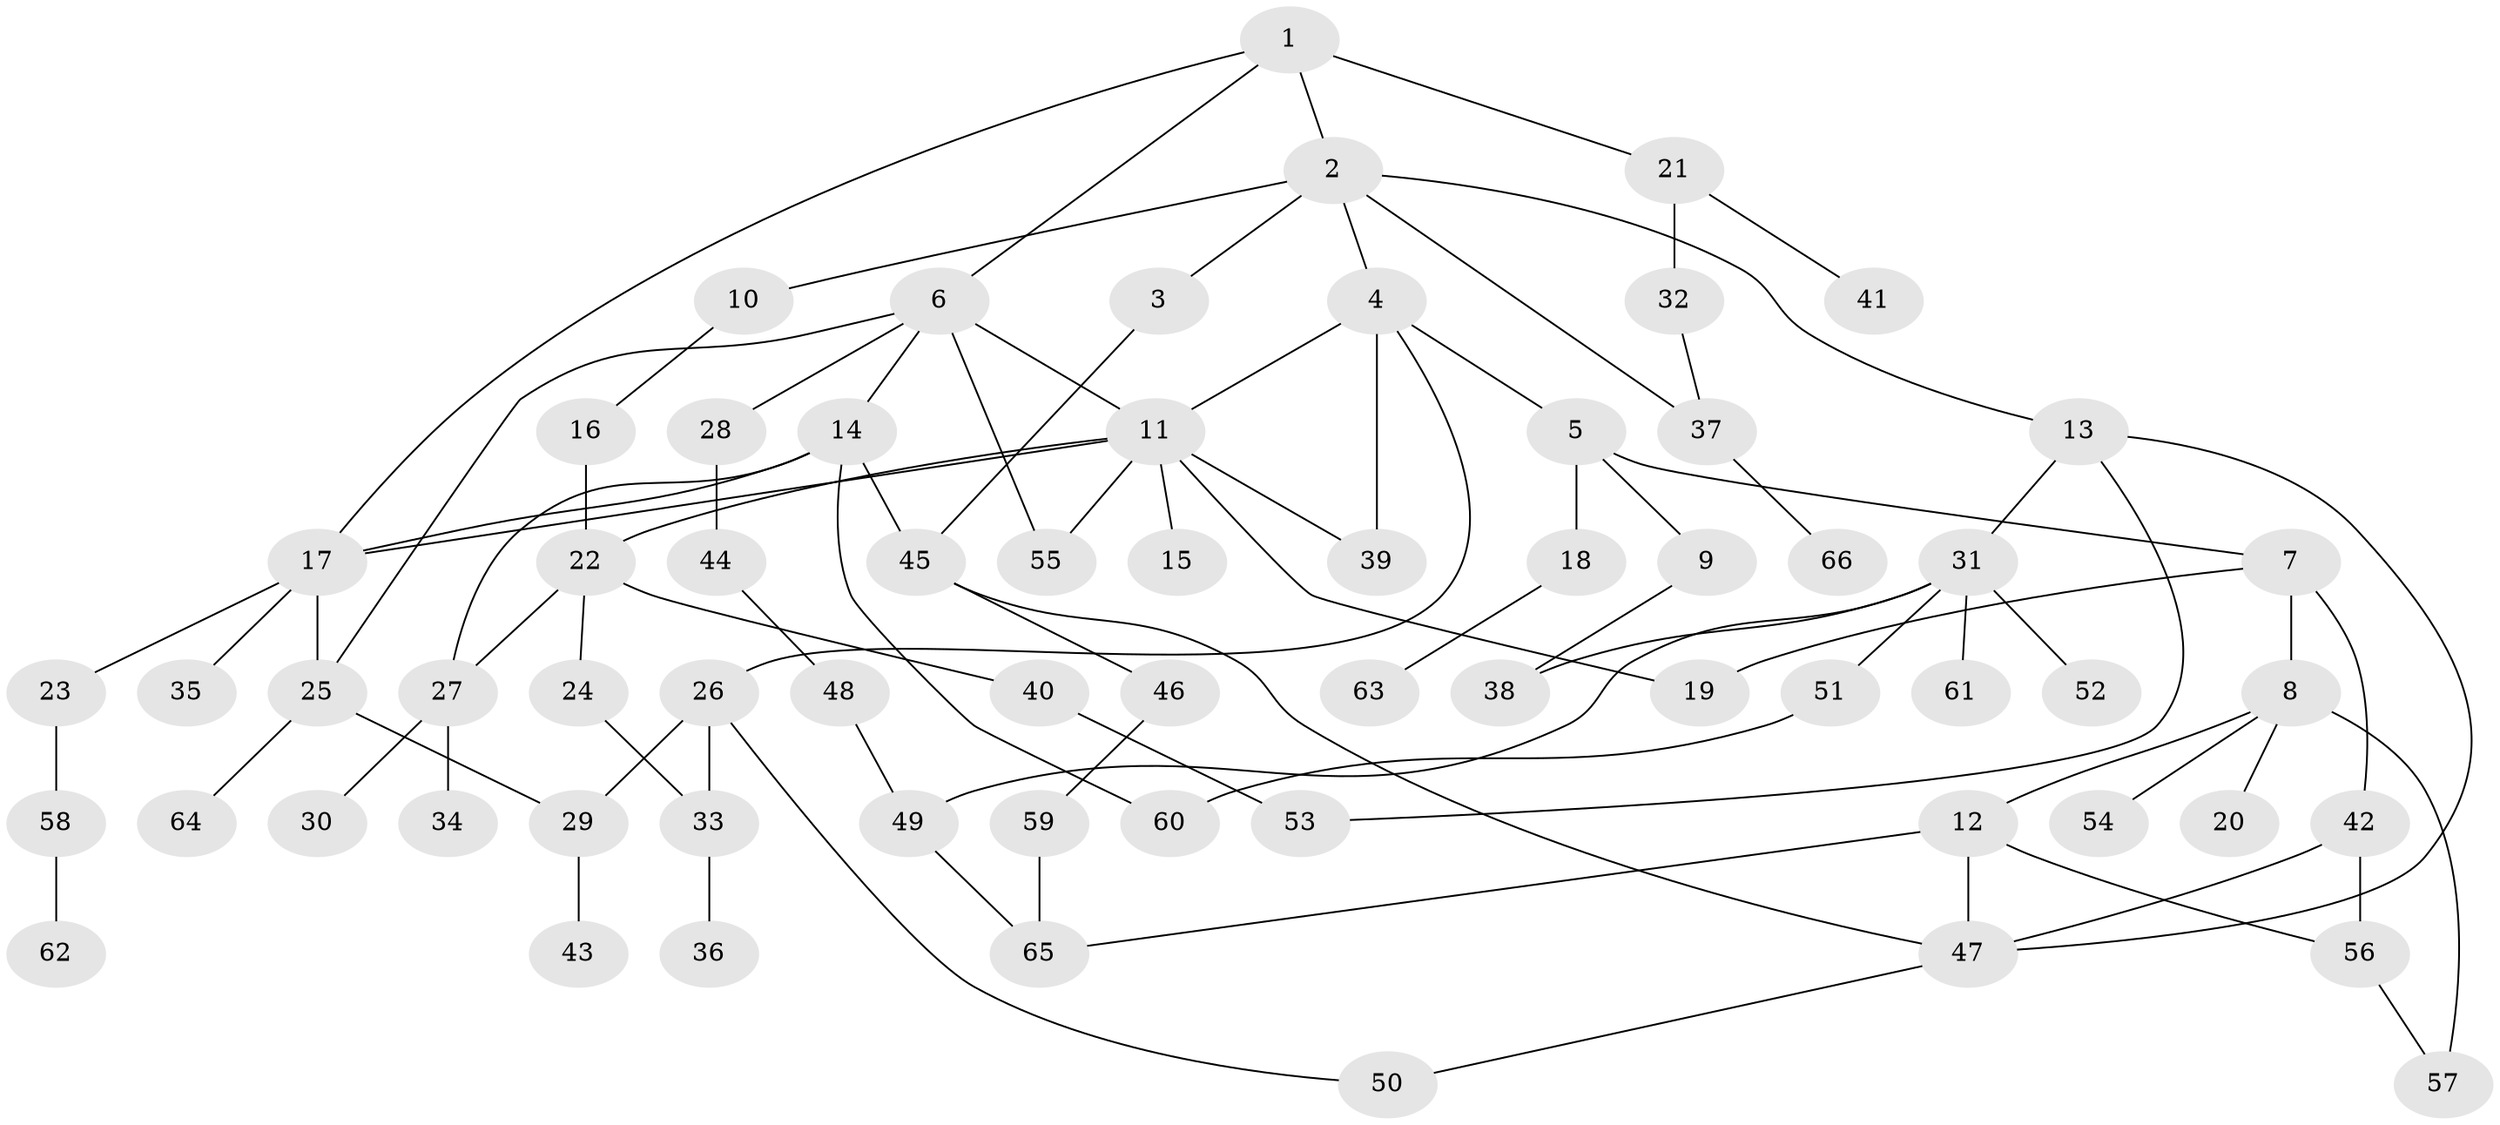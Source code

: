 // coarse degree distribution, {8: 0.05128205128205128, 7: 0.1282051282051282, 2: 0.23076923076923078, 4: 0.05128205128205128, 5: 0.02564102564102564, 11: 0.02564102564102564, 1: 0.358974358974359, 3: 0.1282051282051282}
// Generated by graph-tools (version 1.1) at 2025/16/03/04/25 18:16:52]
// undirected, 66 vertices, 90 edges
graph export_dot {
graph [start="1"]
  node [color=gray90,style=filled];
  1;
  2;
  3;
  4;
  5;
  6;
  7;
  8;
  9;
  10;
  11;
  12;
  13;
  14;
  15;
  16;
  17;
  18;
  19;
  20;
  21;
  22;
  23;
  24;
  25;
  26;
  27;
  28;
  29;
  30;
  31;
  32;
  33;
  34;
  35;
  36;
  37;
  38;
  39;
  40;
  41;
  42;
  43;
  44;
  45;
  46;
  47;
  48;
  49;
  50;
  51;
  52;
  53;
  54;
  55;
  56;
  57;
  58;
  59;
  60;
  61;
  62;
  63;
  64;
  65;
  66;
  1 -- 2;
  1 -- 6;
  1 -- 17;
  1 -- 21;
  2 -- 3;
  2 -- 4;
  2 -- 10;
  2 -- 13;
  2 -- 37;
  3 -- 45;
  4 -- 5;
  4 -- 11;
  4 -- 26;
  4 -- 39;
  5 -- 7;
  5 -- 9;
  5 -- 18;
  6 -- 14;
  6 -- 28;
  6 -- 11;
  6 -- 55;
  6 -- 25;
  7 -- 8;
  7 -- 42;
  7 -- 19;
  8 -- 12;
  8 -- 20;
  8 -- 54;
  8 -- 57;
  9 -- 38;
  10 -- 16;
  11 -- 15;
  11 -- 19;
  11 -- 22;
  11 -- 39;
  11 -- 55;
  11 -- 17;
  12 -- 47;
  12 -- 65;
  12 -- 56;
  13 -- 31;
  13 -- 53;
  13 -- 47;
  14 -- 27;
  14 -- 45;
  14 -- 60;
  14 -- 17;
  16 -- 22;
  17 -- 23;
  17 -- 25;
  17 -- 35;
  18 -- 63;
  21 -- 32;
  21 -- 41;
  22 -- 24;
  22 -- 40;
  22 -- 27;
  23 -- 58;
  24 -- 33;
  25 -- 29;
  25 -- 64;
  26 -- 50;
  26 -- 33;
  26 -- 29;
  27 -- 30;
  27 -- 34;
  28 -- 44;
  29 -- 43;
  31 -- 38;
  31 -- 49;
  31 -- 51;
  31 -- 52;
  31 -- 61;
  32 -- 37;
  33 -- 36;
  37 -- 66;
  40 -- 53;
  42 -- 56;
  42 -- 47;
  44 -- 48;
  45 -- 46;
  45 -- 47;
  46 -- 59;
  47 -- 50;
  48 -- 49;
  49 -- 65;
  51 -- 60;
  56 -- 57;
  58 -- 62;
  59 -- 65;
}
